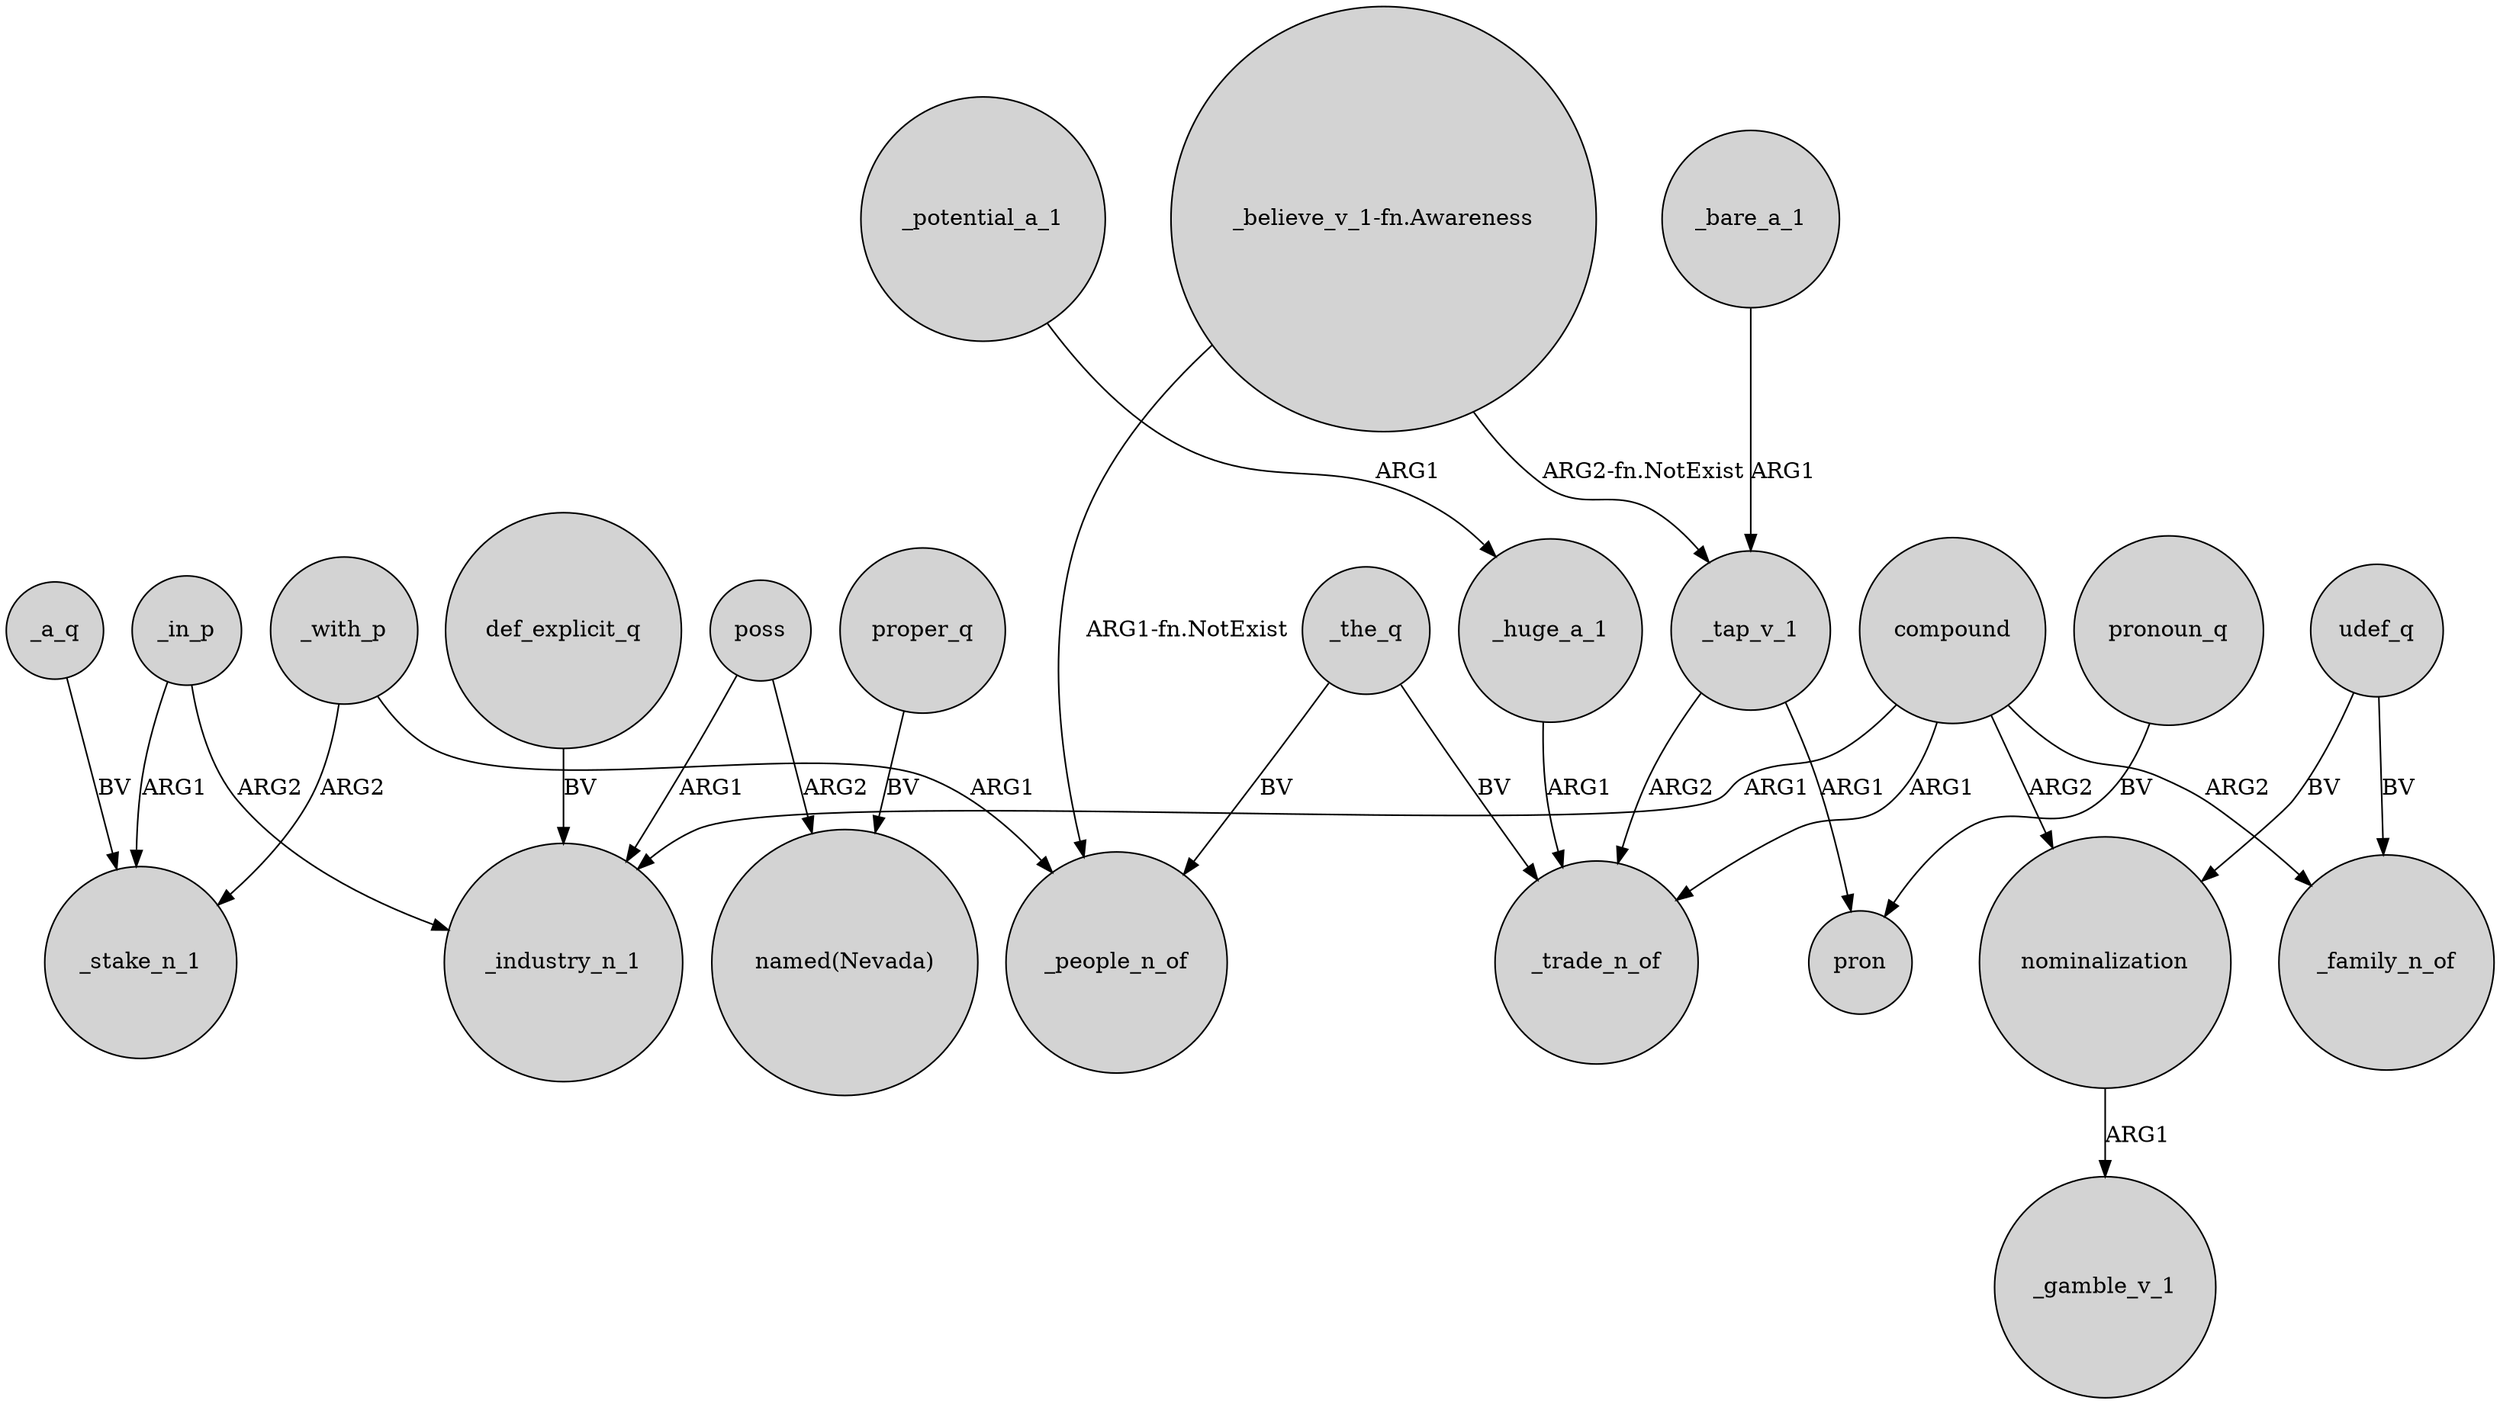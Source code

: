 digraph {
	node [shape=circle style=filled]
	_a_q -> _stake_n_1 [label=BV]
	proper_q -> "named(Nevada)" [label=BV]
	_tap_v_1 -> pron [label=ARG1]
	_the_q -> _trade_n_of [label=BV]
	"_believe_v_1-fn.Awareness" -> _tap_v_1 [label="ARG2-fn.NotExist"]
	poss -> "named(Nevada)" [label=ARG2]
	compound -> _trade_n_of [label=ARG1]
	"_believe_v_1-fn.Awareness" -> _people_n_of [label="ARG1-fn.NotExist"]
	_huge_a_1 -> _trade_n_of [label=ARG1]
	_in_p -> _industry_n_1 [label=ARG2]
	compound -> _industry_n_1 [label=ARG1]
	compound -> _family_n_of [label=ARG2]
	compound -> nominalization [label=ARG2]
	def_explicit_q -> _industry_n_1 [label=BV]
	_in_p -> _stake_n_1 [label=ARG1]
	pronoun_q -> pron [label=BV]
	_tap_v_1 -> _trade_n_of [label=ARG2]
	_potential_a_1 -> _huge_a_1 [label=ARG1]
	udef_q -> nominalization [label=BV]
	_with_p -> _people_n_of [label=ARG1]
	_bare_a_1 -> _tap_v_1 [label=ARG1]
	poss -> _industry_n_1 [label=ARG1]
	_with_p -> _stake_n_1 [label=ARG2]
	udef_q -> _family_n_of [label=BV]
	nominalization -> _gamble_v_1 [label=ARG1]
	_the_q -> _people_n_of [label=BV]
}
